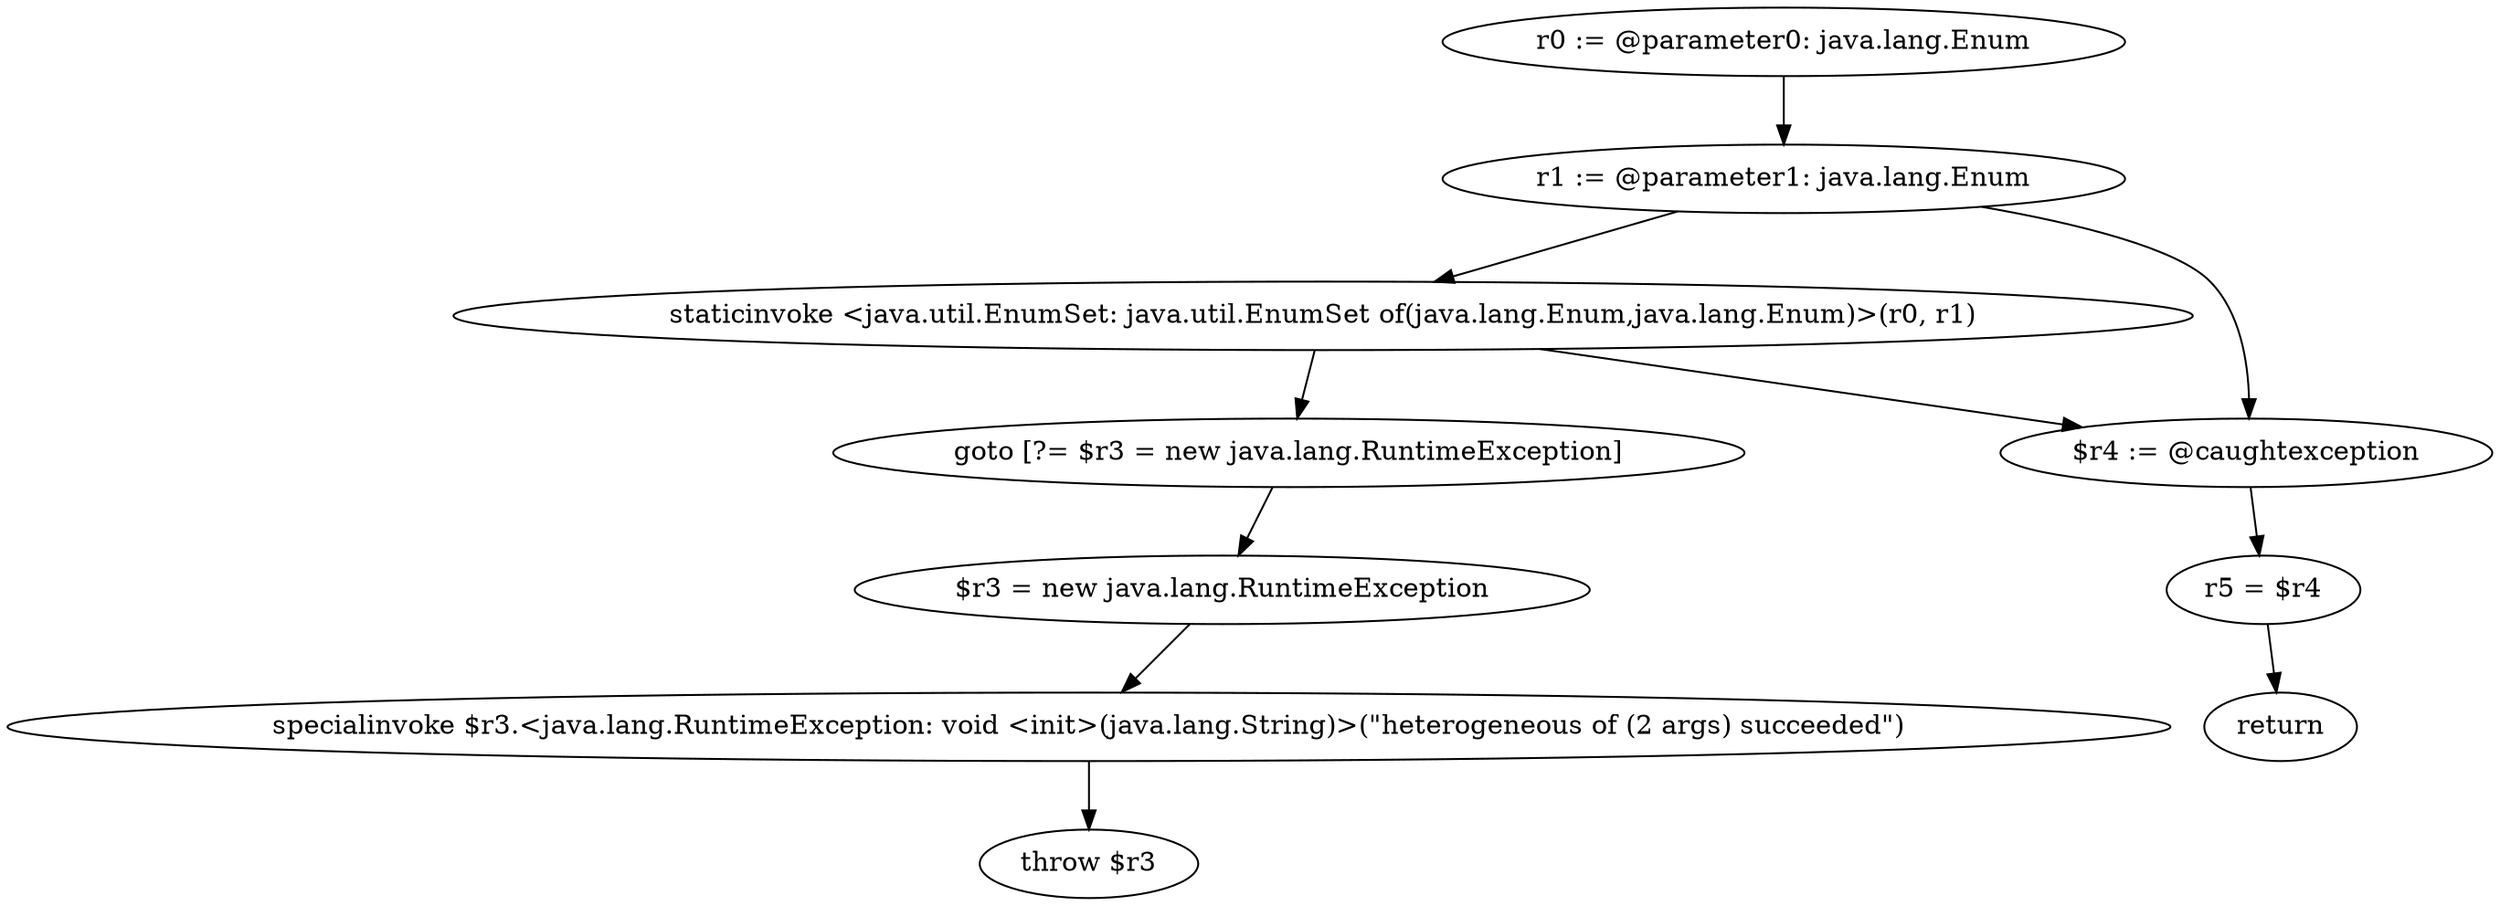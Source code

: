 digraph "unitGraph" {
    "r0 := @parameter0: java.lang.Enum"
    "r1 := @parameter1: java.lang.Enum"
    "staticinvoke <java.util.EnumSet: java.util.EnumSet of(java.lang.Enum,java.lang.Enum)>(r0, r1)"
    "goto [?= $r3 = new java.lang.RuntimeException]"
    "$r4 := @caughtexception"
    "r5 = $r4"
    "return"
    "$r3 = new java.lang.RuntimeException"
    "specialinvoke $r3.<java.lang.RuntimeException: void <init>(java.lang.String)>(\"heterogeneous of (2 args) succeeded\")"
    "throw $r3"
    "r0 := @parameter0: java.lang.Enum"->"r1 := @parameter1: java.lang.Enum";
    "r1 := @parameter1: java.lang.Enum"->"staticinvoke <java.util.EnumSet: java.util.EnumSet of(java.lang.Enum,java.lang.Enum)>(r0, r1)";
    "r1 := @parameter1: java.lang.Enum"->"$r4 := @caughtexception";
    "staticinvoke <java.util.EnumSet: java.util.EnumSet of(java.lang.Enum,java.lang.Enum)>(r0, r1)"->"goto [?= $r3 = new java.lang.RuntimeException]";
    "staticinvoke <java.util.EnumSet: java.util.EnumSet of(java.lang.Enum,java.lang.Enum)>(r0, r1)"->"$r4 := @caughtexception";
    "goto [?= $r3 = new java.lang.RuntimeException]"->"$r3 = new java.lang.RuntimeException";
    "$r4 := @caughtexception"->"r5 = $r4";
    "r5 = $r4"->"return";
    "$r3 = new java.lang.RuntimeException"->"specialinvoke $r3.<java.lang.RuntimeException: void <init>(java.lang.String)>(\"heterogeneous of (2 args) succeeded\")";
    "specialinvoke $r3.<java.lang.RuntimeException: void <init>(java.lang.String)>(\"heterogeneous of (2 args) succeeded\")"->"throw $r3";
}
